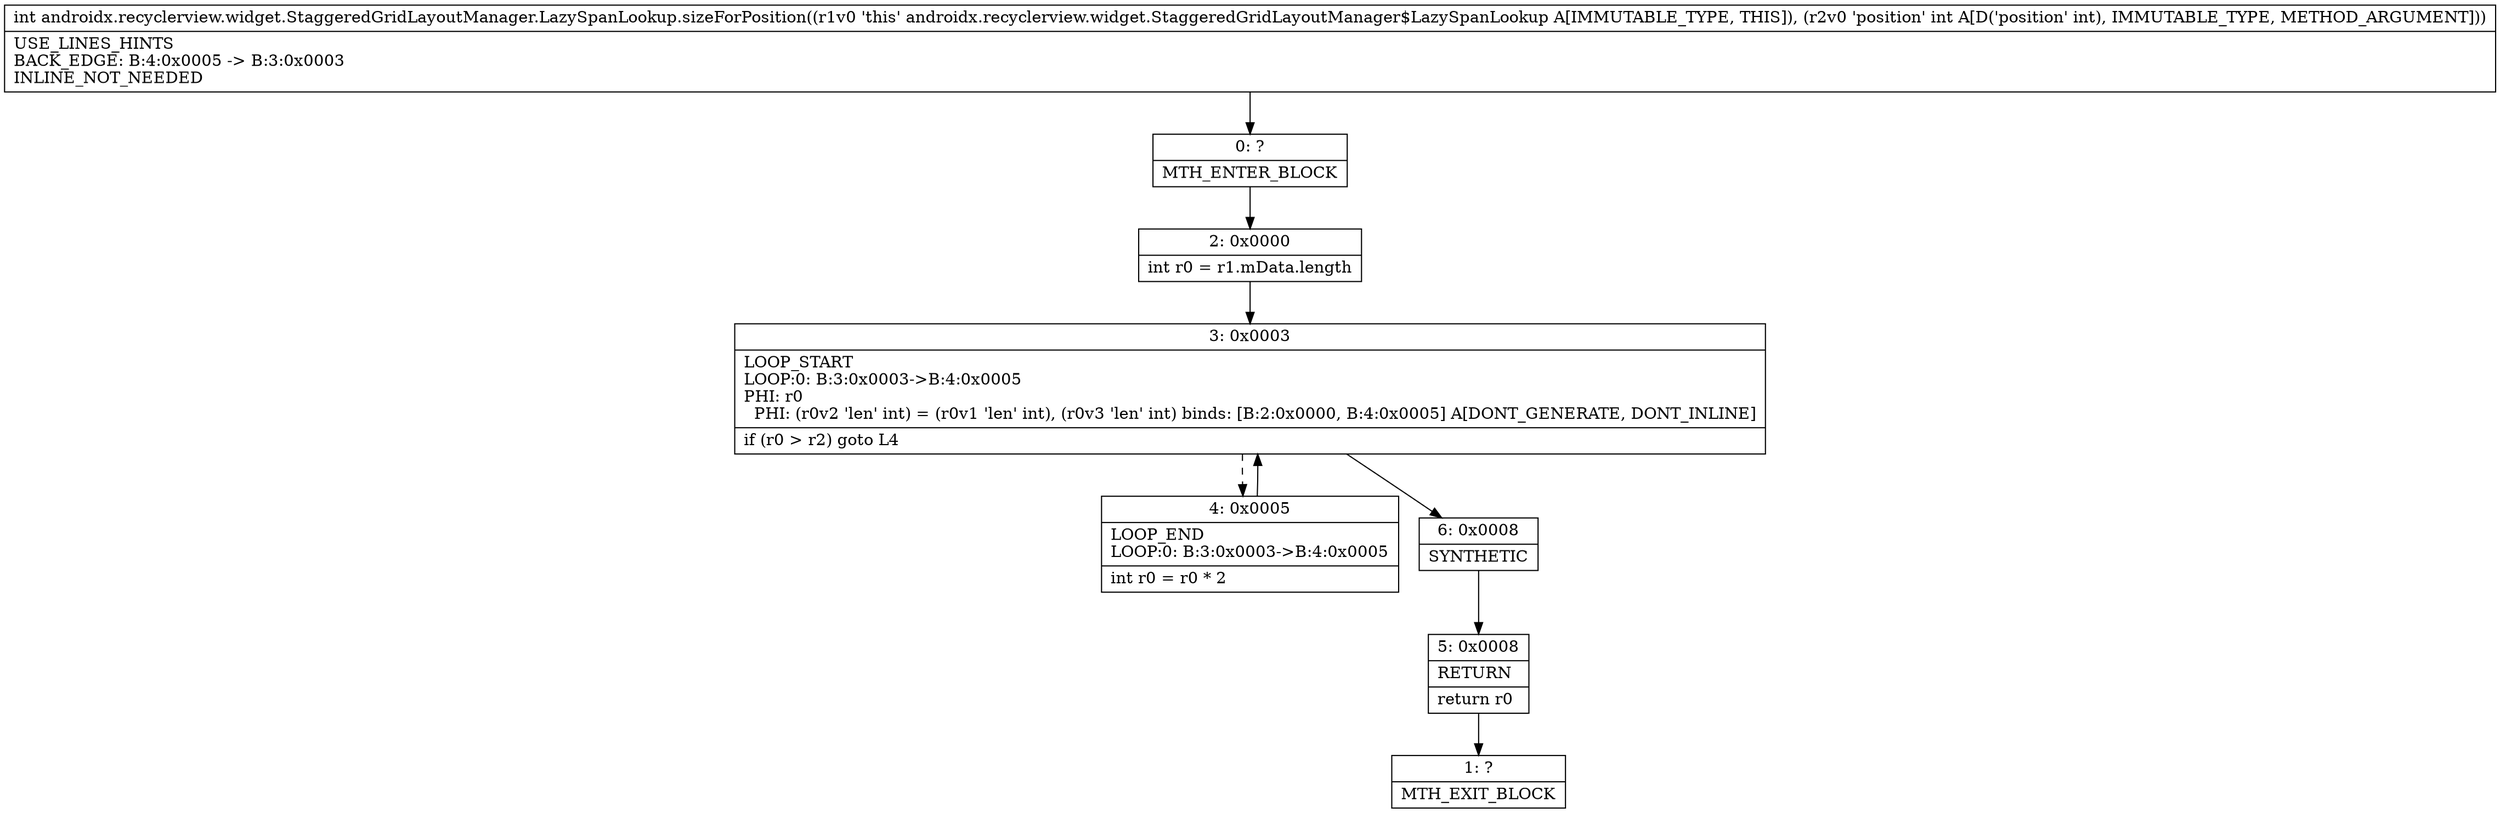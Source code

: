 digraph "CFG forandroidx.recyclerview.widget.StaggeredGridLayoutManager.LazySpanLookup.sizeForPosition(I)I" {
Node_0 [shape=record,label="{0\:\ ?|MTH_ENTER_BLOCK\l}"];
Node_2 [shape=record,label="{2\:\ 0x0000|int r0 = r1.mData.length\l}"];
Node_3 [shape=record,label="{3\:\ 0x0003|LOOP_START\lLOOP:0: B:3:0x0003\-\>B:4:0x0005\lPHI: r0 \l  PHI: (r0v2 'len' int) = (r0v1 'len' int), (r0v3 'len' int) binds: [B:2:0x0000, B:4:0x0005] A[DONT_GENERATE, DONT_INLINE]\l|if (r0 \> r2) goto L4\l}"];
Node_4 [shape=record,label="{4\:\ 0x0005|LOOP_END\lLOOP:0: B:3:0x0003\-\>B:4:0x0005\l|int r0 = r0 * 2\l}"];
Node_6 [shape=record,label="{6\:\ 0x0008|SYNTHETIC\l}"];
Node_5 [shape=record,label="{5\:\ 0x0008|RETURN\l|return r0\l}"];
Node_1 [shape=record,label="{1\:\ ?|MTH_EXIT_BLOCK\l}"];
MethodNode[shape=record,label="{int androidx.recyclerview.widget.StaggeredGridLayoutManager.LazySpanLookup.sizeForPosition((r1v0 'this' androidx.recyclerview.widget.StaggeredGridLayoutManager$LazySpanLookup A[IMMUTABLE_TYPE, THIS]), (r2v0 'position' int A[D('position' int), IMMUTABLE_TYPE, METHOD_ARGUMENT]))  | USE_LINES_HINTS\lBACK_EDGE: B:4:0x0005 \-\> B:3:0x0003\lINLINE_NOT_NEEDED\l}"];
MethodNode -> Node_0;Node_0 -> Node_2;
Node_2 -> Node_3;
Node_3 -> Node_4[style=dashed];
Node_3 -> Node_6;
Node_4 -> Node_3;
Node_6 -> Node_5;
Node_5 -> Node_1;
}

